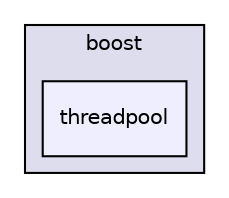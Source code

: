 digraph "C:/Users/dekhtiar/Downloads/threadpool-0_2_5-src/threadpool-0_2_5-src/threadpool/boost/threadpool" {
  compound=true
  node [ fontsize="10", fontname="Helvetica"];
  edge [ labelfontsize="10", labelfontname="Helvetica"];
  subgraph clusterdir_00eb2e479faf7753dc74166eaa155c66 {
    graph [ bgcolor="#ddddee", pencolor="black", label="boost" fontname="Helvetica", fontsize="10", URL="dir_00eb2e479faf7753dc74166eaa155c66.html"]
  dir_97a6bb3187400573de8caf134b34958b [shape=box, label="threadpool", style="filled", fillcolor="#eeeeff", pencolor="black", URL="dir_97a6bb3187400573de8caf134b34958b.html"];
  }
}
